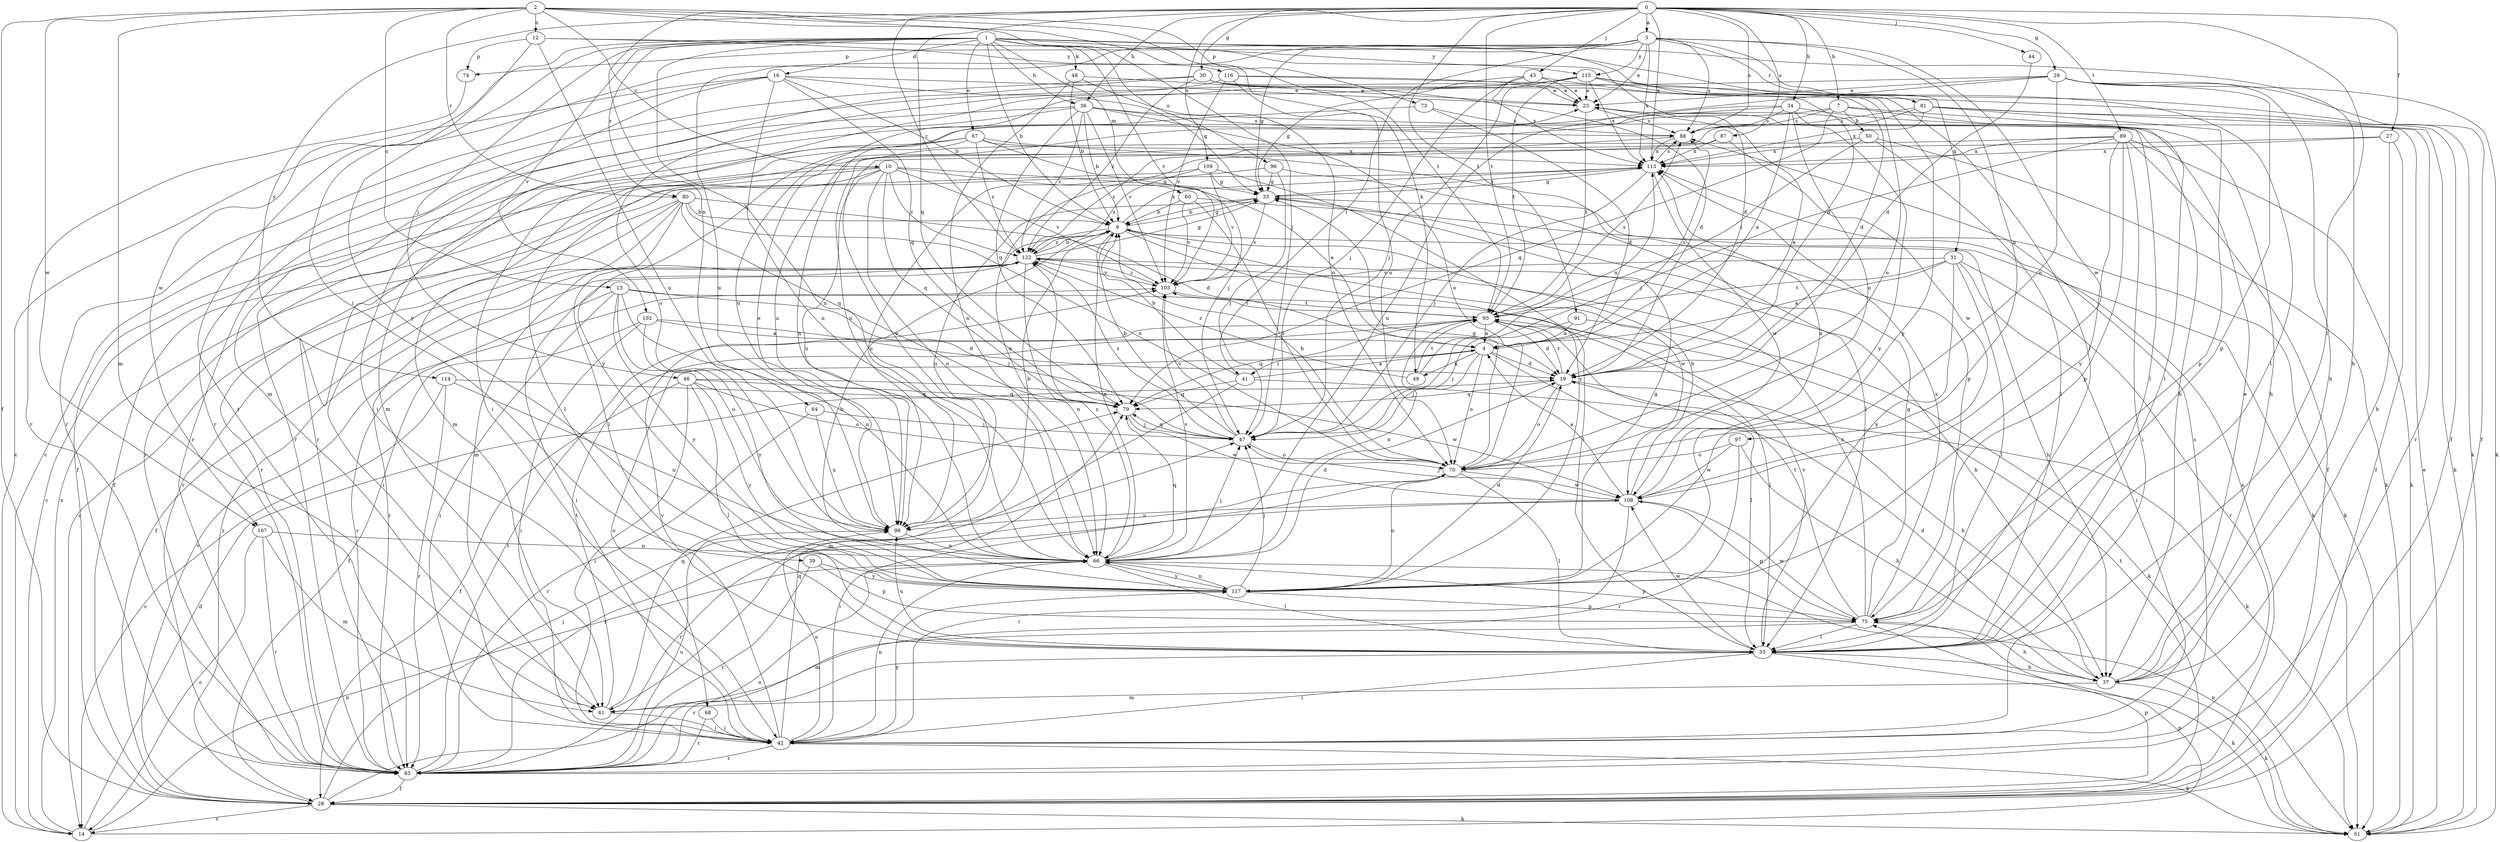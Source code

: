 strict digraph  {
0;
1;
2;
3;
4;
7;
9;
10;
12;
13;
14;
16;
19;
23;
27;
28;
29;
30;
31;
33;
34;
36;
37;
39;
41;
42;
43;
44;
46;
47;
48;
49;
50;
51;
55;
60;
61;
64;
66;
67;
68;
70;
73;
74;
75;
79;
80;
81;
83;
87;
88;
89;
91;
93;
96;
97;
98;
102;
103;
107;
108;
109;
113;
114;
115;
116;
117;
122;
0 -> 3  [label=a];
0 -> 7  [label=b];
0 -> 27  [label=f];
0 -> 29  [label=g];
0 -> 30  [label=g];
0 -> 34  [label=h];
0 -> 36  [label=h];
0 -> 43  [label=j];
0 -> 44  [label=j];
0 -> 55  [label=l];
0 -> 64  [label=n];
0 -> 79  [label=q];
0 -> 87  [label=s];
0 -> 88  [label=s];
0 -> 89  [label=t];
0 -> 91  [label=t];
0 -> 93  [label=t];
0 -> 109  [label=x];
0 -> 113  [label=x];
0 -> 114  [label=y];
0 -> 122  [label=z];
1 -> 9  [label=b];
1 -> 16  [label=d];
1 -> 19  [label=d];
1 -> 36  [label=h];
1 -> 37  [label=h];
1 -> 39  [label=i];
1 -> 46  [label=j];
1 -> 48  [label=k];
1 -> 55  [label=l];
1 -> 60  [label=m];
1 -> 66  [label=n];
1 -> 67  [label=o];
1 -> 80  [label=r];
1 -> 96  [label=u];
1 -> 102  [label=v];
1 -> 103  [label=v];
1 -> 107  [label=w];
1 -> 115  [label=y];
2 -> 10  [label=c];
2 -> 12  [label=c];
2 -> 13  [label=c];
2 -> 28  [label=f];
2 -> 47  [label=j];
2 -> 49  [label=k];
2 -> 61  [label=m];
2 -> 73  [label=p];
2 -> 80  [label=r];
2 -> 93  [label=t];
2 -> 107  [label=w];
3 -> 23  [label=e];
3 -> 31  [label=g];
3 -> 33  [label=g];
3 -> 41  [label=i];
3 -> 74  [label=p];
3 -> 81  [label=r];
3 -> 83  [label=r];
3 -> 88  [label=s];
3 -> 97  [label=u];
3 -> 98  [label=u];
3 -> 108  [label=w];
3 -> 113  [label=x];
3 -> 115  [label=y];
4 -> 19  [label=d];
4 -> 41  [label=i];
4 -> 47  [label=j];
4 -> 49  [label=k];
4 -> 55  [label=l];
4 -> 68  [label=o];
4 -> 70  [label=o];
4 -> 88  [label=s];
7 -> 37  [label=h];
7 -> 50  [label=k];
7 -> 55  [label=l];
7 -> 79  [label=q];
7 -> 83  [label=r];
7 -> 88  [label=s];
9 -> 33  [label=g];
9 -> 37  [label=h];
9 -> 42  [label=i];
9 -> 55  [label=l];
9 -> 66  [label=n];
9 -> 108  [label=w];
9 -> 113  [label=x];
9 -> 122  [label=z];
10 -> 4  [label=a];
10 -> 14  [label=c];
10 -> 28  [label=f];
10 -> 33  [label=g];
10 -> 55  [label=l];
10 -> 66  [label=n];
10 -> 79  [label=q];
10 -> 98  [label=u];
10 -> 103  [label=v];
10 -> 122  [label=z];
12 -> 19  [label=d];
12 -> 74  [label=p];
12 -> 98  [label=u];
12 -> 116  [label=y];
12 -> 117  [label=y];
13 -> 42  [label=i];
13 -> 47  [label=j];
13 -> 66  [label=n];
13 -> 83  [label=r];
13 -> 93  [label=t];
13 -> 98  [label=u];
13 -> 117  [label=y];
14 -> 19  [label=d];
14 -> 66  [label=n];
14 -> 75  [label=p];
14 -> 113  [label=x];
16 -> 9  [label=b];
16 -> 14  [label=c];
16 -> 23  [label=e];
16 -> 33  [label=g];
16 -> 61  [label=m];
16 -> 66  [label=n];
16 -> 79  [label=q];
16 -> 83  [label=r];
19 -> 23  [label=e];
19 -> 37  [label=h];
19 -> 70  [label=o];
19 -> 79  [label=q];
19 -> 93  [label=t];
23 -> 88  [label=s];
23 -> 93  [label=t];
27 -> 28  [label=f];
27 -> 37  [label=h];
27 -> 98  [label=u];
27 -> 113  [label=x];
28 -> 14  [label=c];
28 -> 47  [label=j];
28 -> 51  [label=k];
28 -> 66  [label=n];
28 -> 75  [label=p];
28 -> 93  [label=t];
28 -> 103  [label=v];
28 -> 113  [label=x];
28 -> 122  [label=z];
29 -> 23  [label=e];
29 -> 28  [label=f];
29 -> 37  [label=h];
29 -> 51  [label=k];
29 -> 66  [label=n];
29 -> 70  [label=o];
29 -> 75  [label=p];
29 -> 98  [label=u];
30 -> 19  [label=d];
30 -> 23  [label=e];
30 -> 28  [label=f];
30 -> 42  [label=i];
30 -> 83  [label=r];
30 -> 122  [label=z];
31 -> 4  [label=a];
31 -> 42  [label=i];
31 -> 55  [label=l];
31 -> 83  [label=r];
31 -> 93  [label=t];
31 -> 103  [label=v];
31 -> 117  [label=y];
33 -> 9  [label=b];
33 -> 51  [label=k];
33 -> 98  [label=u];
33 -> 103  [label=v];
33 -> 113  [label=x];
34 -> 4  [label=a];
34 -> 55  [label=l];
34 -> 70  [label=o];
34 -> 83  [label=r];
34 -> 88  [label=s];
34 -> 98  [label=u];
34 -> 117  [label=y];
36 -> 9  [label=b];
36 -> 37  [label=h];
36 -> 61  [label=m];
36 -> 70  [label=o];
36 -> 79  [label=q];
36 -> 83  [label=r];
36 -> 88  [label=s];
36 -> 103  [label=v];
36 -> 122  [label=z];
37 -> 19  [label=d];
37 -> 23  [label=e];
37 -> 51  [label=k];
37 -> 61  [label=m];
39 -> 75  [label=p];
39 -> 83  [label=r];
39 -> 117  [label=y];
41 -> 4  [label=a];
41 -> 9  [label=b];
41 -> 51  [label=k];
41 -> 61  [label=m];
41 -> 79  [label=q];
42 -> 51  [label=k];
42 -> 66  [label=n];
42 -> 79  [label=q];
42 -> 83  [label=r];
42 -> 88  [label=s];
42 -> 98  [label=u];
42 -> 103  [label=v];
42 -> 117  [label=y];
43 -> 19  [label=d];
43 -> 23  [label=e];
43 -> 33  [label=g];
43 -> 47  [label=j];
43 -> 113  [label=x];
44 -> 19  [label=d];
46 -> 28  [label=f];
46 -> 42  [label=i];
46 -> 55  [label=l];
46 -> 70  [label=o];
46 -> 79  [label=q];
46 -> 108  [label=w];
46 -> 117  [label=y];
47 -> 9  [label=b];
47 -> 70  [label=o];
47 -> 79  [label=q];
47 -> 103  [label=v];
47 -> 122  [label=z];
48 -> 9  [label=b];
48 -> 23  [label=e];
48 -> 66  [label=n];
48 -> 70  [label=o];
49 -> 93  [label=t];
49 -> 113  [label=x];
49 -> 122  [label=z];
50 -> 51  [label=k];
50 -> 55  [label=l];
50 -> 93  [label=t];
50 -> 113  [label=x];
51 -> 23  [label=e];
51 -> 66  [label=n];
55 -> 37  [label=h];
55 -> 42  [label=i];
55 -> 51  [label=k];
55 -> 83  [label=r];
55 -> 98  [label=u];
55 -> 103  [label=v];
55 -> 108  [label=w];
60 -> 9  [label=b];
60 -> 51  [label=k];
60 -> 70  [label=o];
60 -> 103  [label=v];
61 -> 42  [label=i];
61 -> 79  [label=q];
61 -> 93  [label=t];
64 -> 47  [label=j];
64 -> 83  [label=r];
64 -> 98  [label=u];
66 -> 19  [label=d];
66 -> 47  [label=j];
66 -> 55  [label=l];
66 -> 75  [label=p];
66 -> 79  [label=q];
66 -> 103  [label=v];
66 -> 117  [label=y];
66 -> 122  [label=z];
67 -> 28  [label=f];
67 -> 47  [label=j];
67 -> 75  [label=p];
67 -> 83  [label=r];
67 -> 113  [label=x];
67 -> 117  [label=y];
67 -> 122  [label=z];
68 -> 42  [label=i];
68 -> 83  [label=r];
70 -> 9  [label=b];
70 -> 33  [label=g];
70 -> 42  [label=i];
70 -> 55  [label=l];
70 -> 83  [label=r];
70 -> 108  [label=w];
73 -> 19  [label=d];
73 -> 66  [label=n];
73 -> 88  [label=s];
74 -> 83  [label=r];
75 -> 33  [label=g];
75 -> 37  [label=h];
75 -> 55  [label=l];
75 -> 61  [label=m];
75 -> 93  [label=t];
75 -> 108  [label=w];
75 -> 113  [label=x];
75 -> 122  [label=z];
79 -> 47  [label=j];
79 -> 108  [label=w];
80 -> 9  [label=b];
80 -> 14  [label=c];
80 -> 19  [label=d];
80 -> 55  [label=l];
80 -> 61  [label=m];
80 -> 70  [label=o];
80 -> 79  [label=q];
80 -> 83  [label=r];
81 -> 51  [label=k];
81 -> 75  [label=p];
81 -> 83  [label=r];
81 -> 88  [label=s];
81 -> 98  [label=u];
81 -> 113  [label=x];
83 -> 28  [label=f];
83 -> 93  [label=t];
83 -> 98  [label=u];
87 -> 66  [label=n];
87 -> 108  [label=w];
87 -> 113  [label=x];
88 -> 113  [label=x];
88 -> 122  [label=z];
89 -> 28  [label=f];
89 -> 42  [label=i];
89 -> 47  [label=j];
89 -> 51  [label=k];
89 -> 61  [label=m];
89 -> 75  [label=p];
89 -> 113  [label=x];
89 -> 117  [label=y];
91 -> 4  [label=a];
91 -> 47  [label=j];
91 -> 51  [label=k];
93 -> 4  [label=a];
93 -> 19  [label=d];
93 -> 55  [label=l];
93 -> 66  [label=n];
93 -> 79  [label=q];
93 -> 88  [label=s];
96 -> 33  [label=g];
96 -> 47  [label=j];
96 -> 55  [label=l];
96 -> 98  [label=u];
97 -> 37  [label=h];
97 -> 70  [label=o];
97 -> 83  [label=r];
97 -> 108  [label=w];
98 -> 9  [label=b];
98 -> 23  [label=e];
98 -> 66  [label=n];
102 -> 4  [label=a];
102 -> 19  [label=d];
102 -> 28  [label=f];
102 -> 42  [label=i];
102 -> 117  [label=y];
103 -> 93  [label=t];
103 -> 122  [label=z];
107 -> 14  [label=c];
107 -> 61  [label=m];
107 -> 66  [label=n];
107 -> 83  [label=r];
108 -> 4  [label=a];
108 -> 9  [label=b];
108 -> 42  [label=i];
108 -> 47  [label=j];
108 -> 75  [label=p];
108 -> 83  [label=r];
108 -> 98  [label=u];
108 -> 113  [label=x];
109 -> 33  [label=g];
109 -> 83  [label=r];
109 -> 103  [label=v];
109 -> 117  [label=y];
109 -> 122  [label=z];
113 -> 33  [label=g];
113 -> 47  [label=j];
113 -> 88  [label=s];
113 -> 108  [label=w];
114 -> 14  [label=c];
114 -> 66  [label=n];
114 -> 79  [label=q];
114 -> 83  [label=r];
115 -> 14  [label=c];
115 -> 23  [label=e];
115 -> 42  [label=i];
115 -> 47  [label=j];
115 -> 55  [label=l];
115 -> 70  [label=o];
115 -> 93  [label=t];
115 -> 113  [label=x];
115 -> 117  [label=y];
116 -> 23  [label=e];
116 -> 51  [label=k];
116 -> 70  [label=o];
116 -> 98  [label=u];
116 -> 103  [label=v];
117 -> 9  [label=b];
117 -> 19  [label=d];
117 -> 33  [label=g];
117 -> 47  [label=j];
117 -> 66  [label=n];
117 -> 70  [label=o];
117 -> 75  [label=p];
122 -> 9  [label=b];
122 -> 28  [label=f];
122 -> 33  [label=g];
122 -> 37  [label=h];
122 -> 42  [label=i];
122 -> 66  [label=n];
122 -> 83  [label=r];
122 -> 103  [label=v];
}
